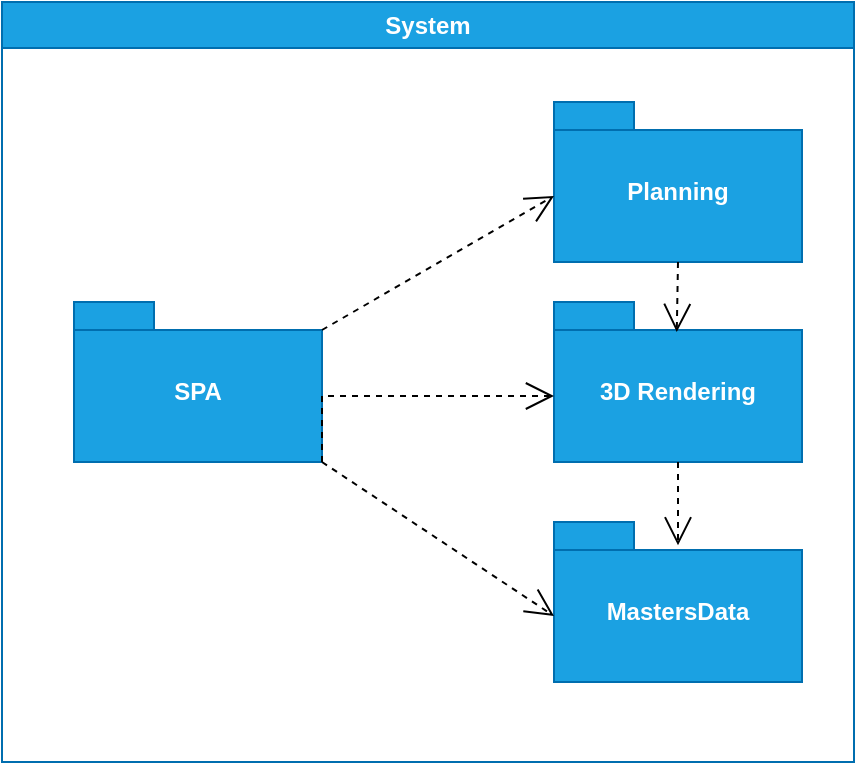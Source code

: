 <mxfile version="24.7.17">
  <diagram name="Página-1" id="kKBKMEyVlORLd3pp8Gom">
    <mxGraphModel dx="780" dy="496" grid="1" gridSize="10" guides="1" tooltips="1" connect="1" arrows="1" fold="1" page="1" pageScale="1" pageWidth="827" pageHeight="1169" math="0" shadow="0">
      <root>
        <mxCell id="0" />
        <mxCell id="1" parent="0" />
        <mxCell id="Upk1R_LHM_AzDDc6ebxE-3" value="System" style="swimlane;whiteSpace=wrap;html=1;fillColor=#1ba1e2;fontColor=#ffffff;strokeColor=#006EAF;" vertex="1" parent="1">
          <mxGeometry x="200" y="80" width="426" height="380" as="geometry" />
        </mxCell>
        <mxCell id="Upk1R_LHM_AzDDc6ebxE-4" value="SPA" style="shape=folder;fontStyle=1;spacingTop=10;tabWidth=40;tabHeight=14;tabPosition=left;html=1;whiteSpace=wrap;fillColor=#1ba1e2;fontColor=#ffffff;strokeColor=#006EAF;" vertex="1" parent="Upk1R_LHM_AzDDc6ebxE-3">
          <mxGeometry x="36" y="150" width="124" height="80" as="geometry" />
        </mxCell>
        <mxCell id="Upk1R_LHM_AzDDc6ebxE-6" value="Planning" style="shape=folder;fontStyle=1;spacingTop=10;tabWidth=40;tabHeight=14;tabPosition=left;html=1;whiteSpace=wrap;fillColor=#1ba1e2;fontColor=#ffffff;strokeColor=#006EAF;" vertex="1" parent="Upk1R_LHM_AzDDc6ebxE-3">
          <mxGeometry x="276" y="50" width="124" height="80" as="geometry" />
        </mxCell>
        <mxCell id="Upk1R_LHM_AzDDc6ebxE-5" value="&lt;div&gt;&lt;br&gt;&lt;/div&gt;&lt;div&gt;&lt;br&gt;&lt;/div&gt;" style="endArrow=open;endSize=12;dashed=1;html=1;rounded=0;entryX=0;entryY=0;entryDx=0;entryDy=47;entryPerimeter=0;exitX=0;exitY=0;exitDx=124;exitDy=14;exitPerimeter=0;" edge="1" parent="Upk1R_LHM_AzDDc6ebxE-3" source="Upk1R_LHM_AzDDc6ebxE-4" target="Upk1R_LHM_AzDDc6ebxE-6">
          <mxGeometry width="160" relative="1" as="geometry">
            <mxPoint x="166" y="100" as="sourcePoint" />
            <mxPoint x="276" y="100" as="targetPoint" />
          </mxGeometry>
        </mxCell>
        <mxCell id="Upk1R_LHM_AzDDc6ebxE-8" value="MastersData" style="shape=folder;fontStyle=1;spacingTop=10;tabWidth=40;tabHeight=14;tabPosition=left;html=1;whiteSpace=wrap;fillColor=#1ba1e2;fontColor=#ffffff;strokeColor=#006EAF;" vertex="1" parent="Upk1R_LHM_AzDDc6ebxE-3">
          <mxGeometry x="276" y="260" width="124" height="80" as="geometry" />
        </mxCell>
        <mxCell id="Upk1R_LHM_AzDDc6ebxE-14" value="3D Rendering" style="shape=folder;fontStyle=1;spacingTop=10;tabWidth=40;tabHeight=14;tabPosition=left;html=1;whiteSpace=wrap;fillColor=#1ba1e2;fontColor=#ffffff;strokeColor=#006EAF;" vertex="1" parent="Upk1R_LHM_AzDDc6ebxE-3">
          <mxGeometry x="276" y="150" width="124" height="80" as="geometry" />
        </mxCell>
        <mxCell id="Upk1R_LHM_AzDDc6ebxE-15" value="&lt;div&gt;&lt;br&gt;&lt;/div&gt;&lt;div&gt;&lt;br&gt;&lt;/div&gt;" style="endArrow=open;endSize=12;dashed=1;html=1;rounded=0;entryX=0;entryY=0;entryDx=0;entryDy=47;entryPerimeter=0;exitX=0;exitY=0;exitDx=124;exitDy=80;exitPerimeter=0;" edge="1" parent="Upk1R_LHM_AzDDc6ebxE-3" source="Upk1R_LHM_AzDDc6ebxE-4" target="Upk1R_LHM_AzDDc6ebxE-14">
          <mxGeometry width="160" relative="1" as="geometry">
            <mxPoint x="170" y="107" as="sourcePoint" />
            <mxPoint x="286" y="107" as="targetPoint" />
            <Array as="points">
              <mxPoint x="160" y="197" />
            </Array>
          </mxGeometry>
        </mxCell>
        <mxCell id="Upk1R_LHM_AzDDc6ebxE-25" value="&lt;div&gt;&lt;br&gt;&lt;/div&gt;&lt;div&gt;&lt;br&gt;&lt;/div&gt;" style="endArrow=open;endSize=12;dashed=1;html=1;rounded=0;entryX=0.495;entryY=0.188;entryDx=0;entryDy=0;entryPerimeter=0;exitX=0.5;exitY=1;exitDx=0;exitDy=0;exitPerimeter=0;" edge="1" parent="Upk1R_LHM_AzDDc6ebxE-3" source="Upk1R_LHM_AzDDc6ebxE-6" target="Upk1R_LHM_AzDDc6ebxE-14">
          <mxGeometry width="160" relative="1" as="geometry">
            <mxPoint x="170" y="107" as="sourcePoint" />
            <mxPoint x="286" y="107" as="targetPoint" />
          </mxGeometry>
        </mxCell>
        <mxCell id="Upk1R_LHM_AzDDc6ebxE-26" value="&lt;div&gt;&lt;br&gt;&lt;/div&gt;&lt;div&gt;&lt;br&gt;&lt;/div&gt;" style="endArrow=open;endSize=12;dashed=1;html=1;rounded=0;entryX=0.5;entryY=0.146;entryDx=0;entryDy=0;entryPerimeter=0;exitX=0.5;exitY=1;exitDx=0;exitDy=0;exitPerimeter=0;" edge="1" parent="Upk1R_LHM_AzDDc6ebxE-3" source="Upk1R_LHM_AzDDc6ebxE-14" target="Upk1R_LHM_AzDDc6ebxE-8">
          <mxGeometry width="160" relative="1" as="geometry">
            <mxPoint x="348" y="140" as="sourcePoint" />
            <mxPoint x="347" y="175" as="targetPoint" />
          </mxGeometry>
        </mxCell>
        <mxCell id="Upk1R_LHM_AzDDc6ebxE-37" value="&lt;div&gt;&lt;br&gt;&lt;/div&gt;&lt;div&gt;&lt;br&gt;&lt;/div&gt;" style="endArrow=open;endSize=12;dashed=1;html=1;rounded=0;entryX=0;entryY=0;entryDx=0;entryDy=47;entryPerimeter=0;exitX=0;exitY=0;exitDx=124;exitDy=80;exitPerimeter=0;" edge="1" parent="Upk1R_LHM_AzDDc6ebxE-3" source="Upk1R_LHM_AzDDc6ebxE-4" target="Upk1R_LHM_AzDDc6ebxE-8">
          <mxGeometry width="160" relative="1" as="geometry">
            <mxPoint x="170" y="140" as="sourcePoint" />
            <mxPoint x="286" y="207" as="targetPoint" />
          </mxGeometry>
        </mxCell>
      </root>
    </mxGraphModel>
  </diagram>
</mxfile>
